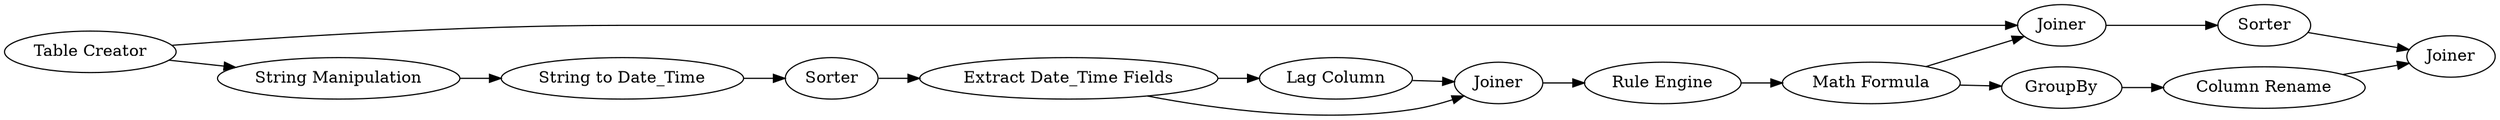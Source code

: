 digraph {
	25 -> 10
	7 -> 14
	21 -> 23
	3 -> 2
	20 -> 13
	13 -> 7
	1 -> 21
	2 -> 24
	19 -> 22
	25 -> 20
	7 -> 21
	10 -> 20
	24 -> 25
	23 -> 22
	1 -> 3
	14 -> 19
	24 [label=Sorter]
	20 [label=Joiner]
	13 [label="Rule Engine"]
	1 [label="Table Creator"]
	7 [label="Math Formula"]
	22 [label=Joiner]
	23 [label=Sorter]
	21 [label=Joiner]
	25 [label="Extract Date_Time Fields"]
	14 [label=GroupBy]
	3 [label="String Manipulation"]
	2 [label="String to Date_Time"]
	10 [label="Lag Column"]
	19 [label="Column Rename"]
	rankdir=LR
}
